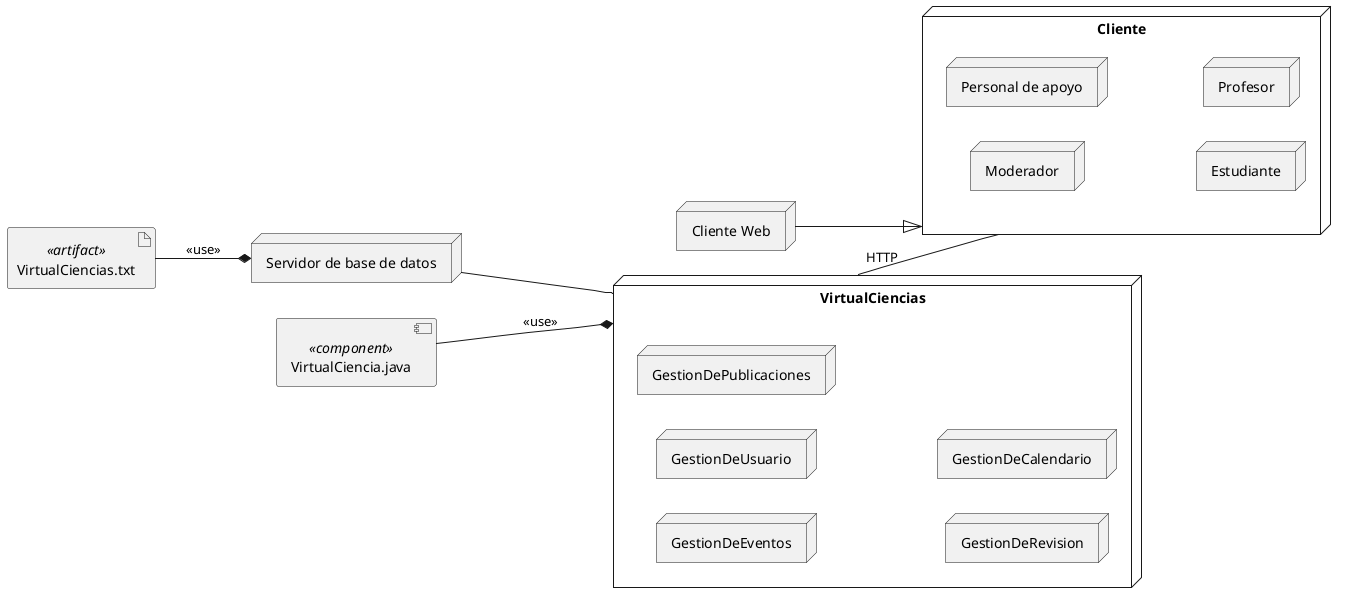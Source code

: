 @startuml Diagrama de secuencia UC3 Publicar un evento

left to right direction

node VirtualCiencias as P{
    node GestionDeEventos
    node GestionDeUsuario
    node GestionDePublicaciones
    node GestionDeRevision
    node GestionDeCalendario
}

node Cliente as C {
node Moderador
node "Personal de apoyo"
node Estudiante
node Profesor
}

node "Servidor de base de datos" as BD

artifact "VirtualCiencias.txt" <<artifact>> as VC

node "Cliente Web" as CW

component VirtualCiencia.java <<component>> as main

CW --|> C
C  -up-  P: "HTTP"
BD --- P 
VC --* BD : "<<use>>"
main  ---* P : "<<use>>"


@enduml
